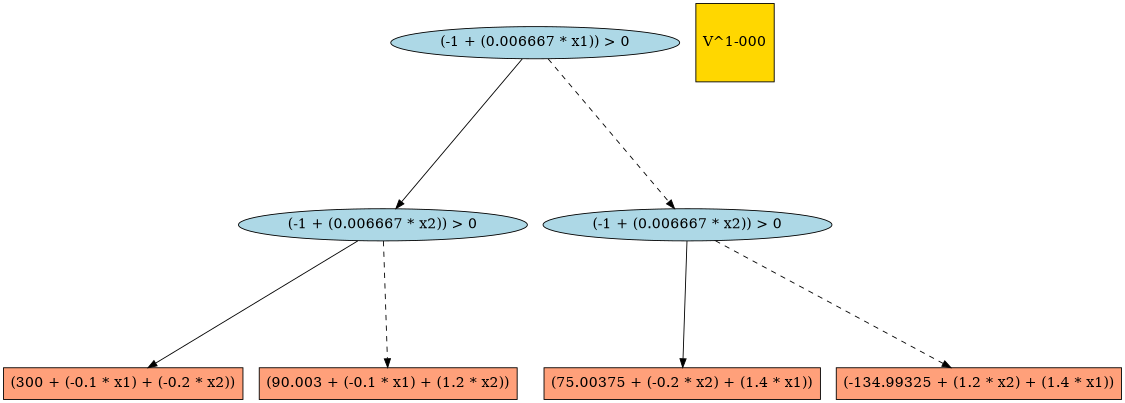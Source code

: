 digraph G { 
graph [ fontname = "Helvetica",fontsize="16",ratio = "auto",
        size="7.5,10",ranksep="2.00" ];
node [fontsize="16"];
"1309" [label="(-1 + (0.006667 * x2)) > 0",fillcolor=lightblue,color=black,shape=ellipse,style=filled];
"1149" [label="(-1 + (0.006667 * x2)) > 0",fillcolor=lightblue,color=black,shape=ellipse,style=filled];
"1002" [label="(75.00375 + (-0.2 * x2) + (1.4 * x1))",fillcolor=lightsalmon,color=black,shape=box,style=filled];
"660" [label="(300 + (-0.1 * x1) + (-0.2 * x2))",fillcolor=lightsalmon,color=black,shape=box,style=filled];
"1153" [label="(90.003 + (-0.1 * x1) + (1.2 * x2))",fillcolor=lightsalmon,color=black,shape=box,style=filled];
"_temp_" [label="V^1-000",fillcolor=gold1,color=black,shape=square,style=filled];
"833" [label="(-134.99325 + (1.2 * x2) + (1.4 * x1))",fillcolor=lightsalmon,color=black,shape=box,style=filled];
"1310" [label="(-1 + (0.006667 * x1)) > 0",fillcolor=lightblue,color=black,shape=ellipse,style=filled];
"1309" -> "660" [color=black,style=solid];
"1309" -> "1153" [color=black,style=dashed];
"1149" -> "1002" [color=black,style=solid];
"1149" -> "833" [color=black,style=dashed];
"1310" -> "1309" [color=black,style=solid];
"1310" -> "1149" [color=black,style=dashed];
}
